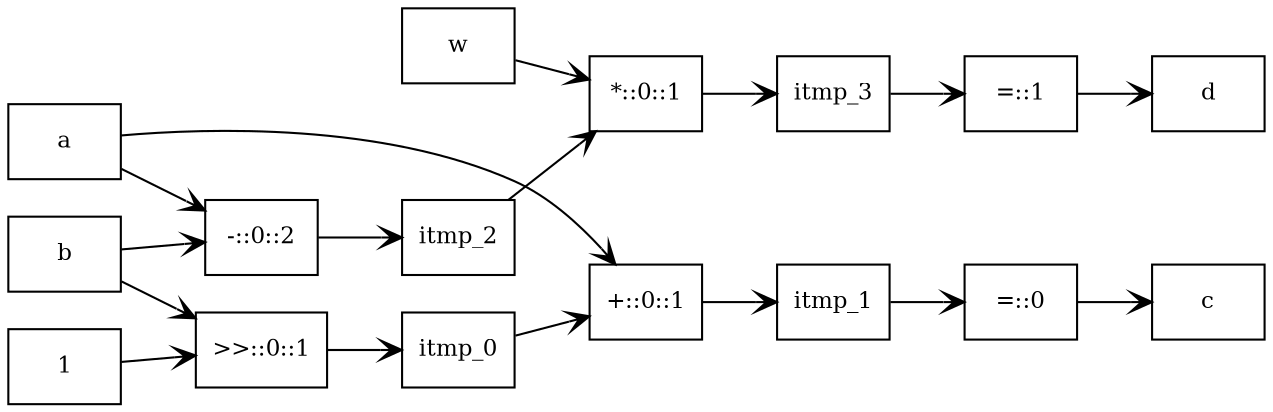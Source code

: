 digraph GRAPH_0 {

  // Generated by Graph::Easy 0.70 at Mon Dec  6 17:29:20 2010

  edge [ arrowhead=open ];
  graph [ rankdir=LR ];
  node [
    fontsize=11,
    fillcolor=white,
    style=filled,
    shape=box ];

  "*::0::1" -> "itmp_3" [ color="#000000" ]
  "=::0" -> c [ color="#000000" ]
  1 -> ">>::0::1" [ color="#000000" ]
  b -> ">>::0::1" [ color="#000000" ]
  b -> "-::0::2" [ color="#000000" ]
  ">>::0::1" -> "itmp_0" [ color="#000000" ]
  "itmp_3" -> "=::1" [ color="#000000" ]
  "itmp_1" -> "=::0" [ color="#000000" ]
  "itmp_0" -> "+::0::1" [ color="#000000" ]
  "-::0::2" -> "itmp_2" [ color="#000000" ]
  w -> "*::0::1" [ color="#000000" ]
  "=::1" -> d [ color="#000000" ]
  "+::0::1" -> "itmp_1" [ color="#000000" ]
  "itmp_2" -> "*::0::1" [ color="#000000" ]
  a -> "+::0::1" [ color="#000000" ]
  a -> "-::0::2" [ color="#000000" ]

}
